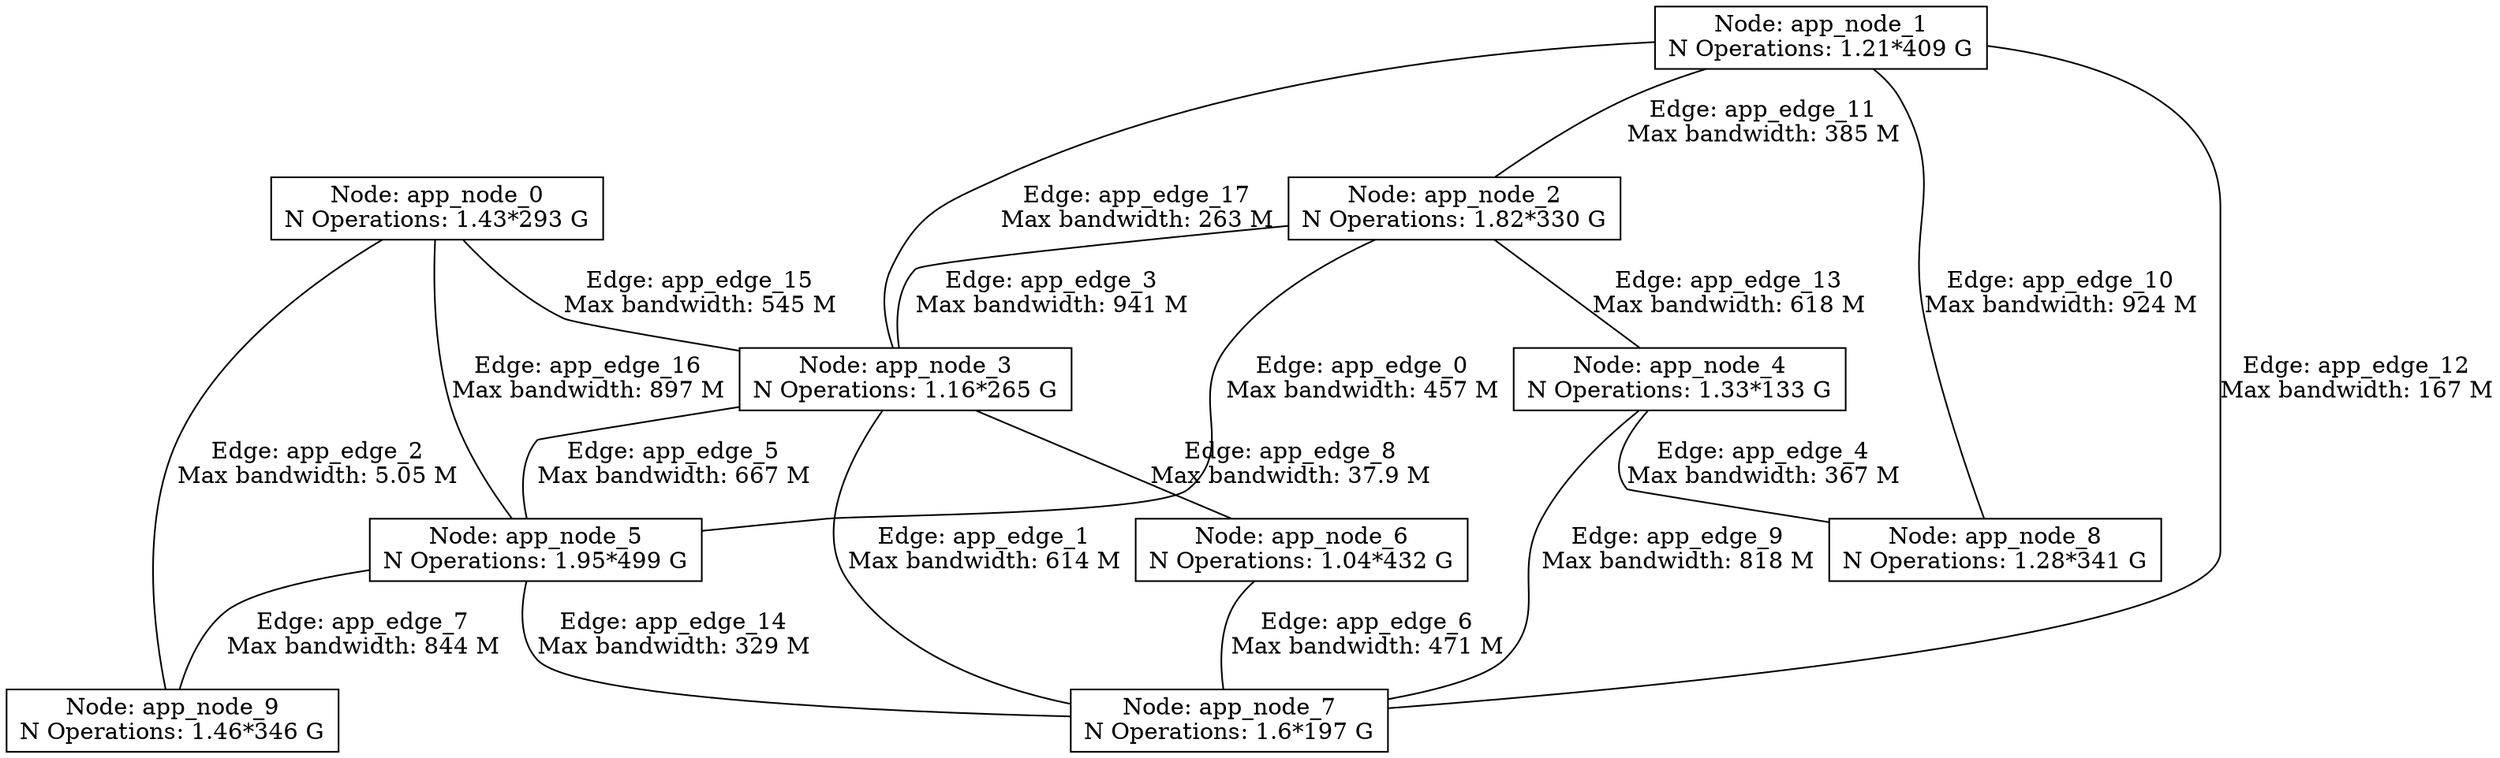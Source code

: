 strict graph "" {
	node [label="\N",
		shape=box
	];
	app_node_0	[label="Node: app_node_0
N Operations: 1.43*293 G"];
	app_node_9	[label="Node: app_node_9
N Operations: 1.46*346 G"];
	app_node_0 -- app_node_9	[label="Edge: app_edge_2
Max bandwidth: 5.05 M"];
	app_node_3	[label="Node: app_node_3
N Operations: 1.16*265 G"];
	app_node_0 -- app_node_3	[label="Edge: app_edge_15
Max bandwidth: 545 M"];
	app_node_5	[label="Node: app_node_5
N Operations: 1.95*499 G"];
	app_node_0 -- app_node_5	[label="Edge: app_edge_16
Max bandwidth: 897 M"];
	app_node_3 -- app_node_5	[label="Edge: app_edge_5
Max bandwidth: 667 M"];
	app_node_7	[label="Node: app_node_7
N Operations: 1.6*197 G"];
	app_node_3 -- app_node_7	[label="Edge: app_edge_1
Max bandwidth: 614 M"];
	app_node_6	[label="Node: app_node_6
N Operations: 1.04*432 G"];
	app_node_3 -- app_node_6	[label="Edge: app_edge_8
Max bandwidth: 37.9 M"];
	app_node_5 -- app_node_9	[label="Edge: app_edge_7
Max bandwidth: 844 M"];
	app_node_5 -- app_node_7	[label="Edge: app_edge_14
Max bandwidth: 329 M"];
	app_node_1	[label="Node: app_node_1
N Operations: 1.21*409 G"];
	app_node_1 -- app_node_3	[label="Edge: app_edge_17
Max bandwidth: 263 M"];
	app_node_8	[label="Node: app_node_8
N Operations: 1.28*341 G"];
	app_node_1 -- app_node_8	[label="Edge: app_edge_10
Max bandwidth: 924 M"];
	app_node_2	[label="Node: app_node_2
N Operations: 1.82*330 G"];
	app_node_1 -- app_node_2	[label="Edge: app_edge_11
Max bandwidth: 385 M"];
	app_node_1 -- app_node_7	[label="Edge: app_edge_12
Max bandwidth: 167 M"];
	app_node_2 -- app_node_3	[label="Edge: app_edge_3
Max bandwidth: 941 M"];
	app_node_2 -- app_node_5	[label="Edge: app_edge_0
Max bandwidth: 457 M"];
	app_node_4	[label="Node: app_node_4
N Operations: 1.33*133 G"];
	app_node_2 -- app_node_4	[label="Edge: app_edge_13
Max bandwidth: 618 M"];
	app_node_4 -- app_node_8	[label="Edge: app_edge_4
Max bandwidth: 367 M"];
	app_node_4 -- app_node_7	[label="Edge: app_edge_9
Max bandwidth: 818 M"];
	app_node_6 -- app_node_7	[label="Edge: app_edge_6
Max bandwidth: 471 M"];
}
